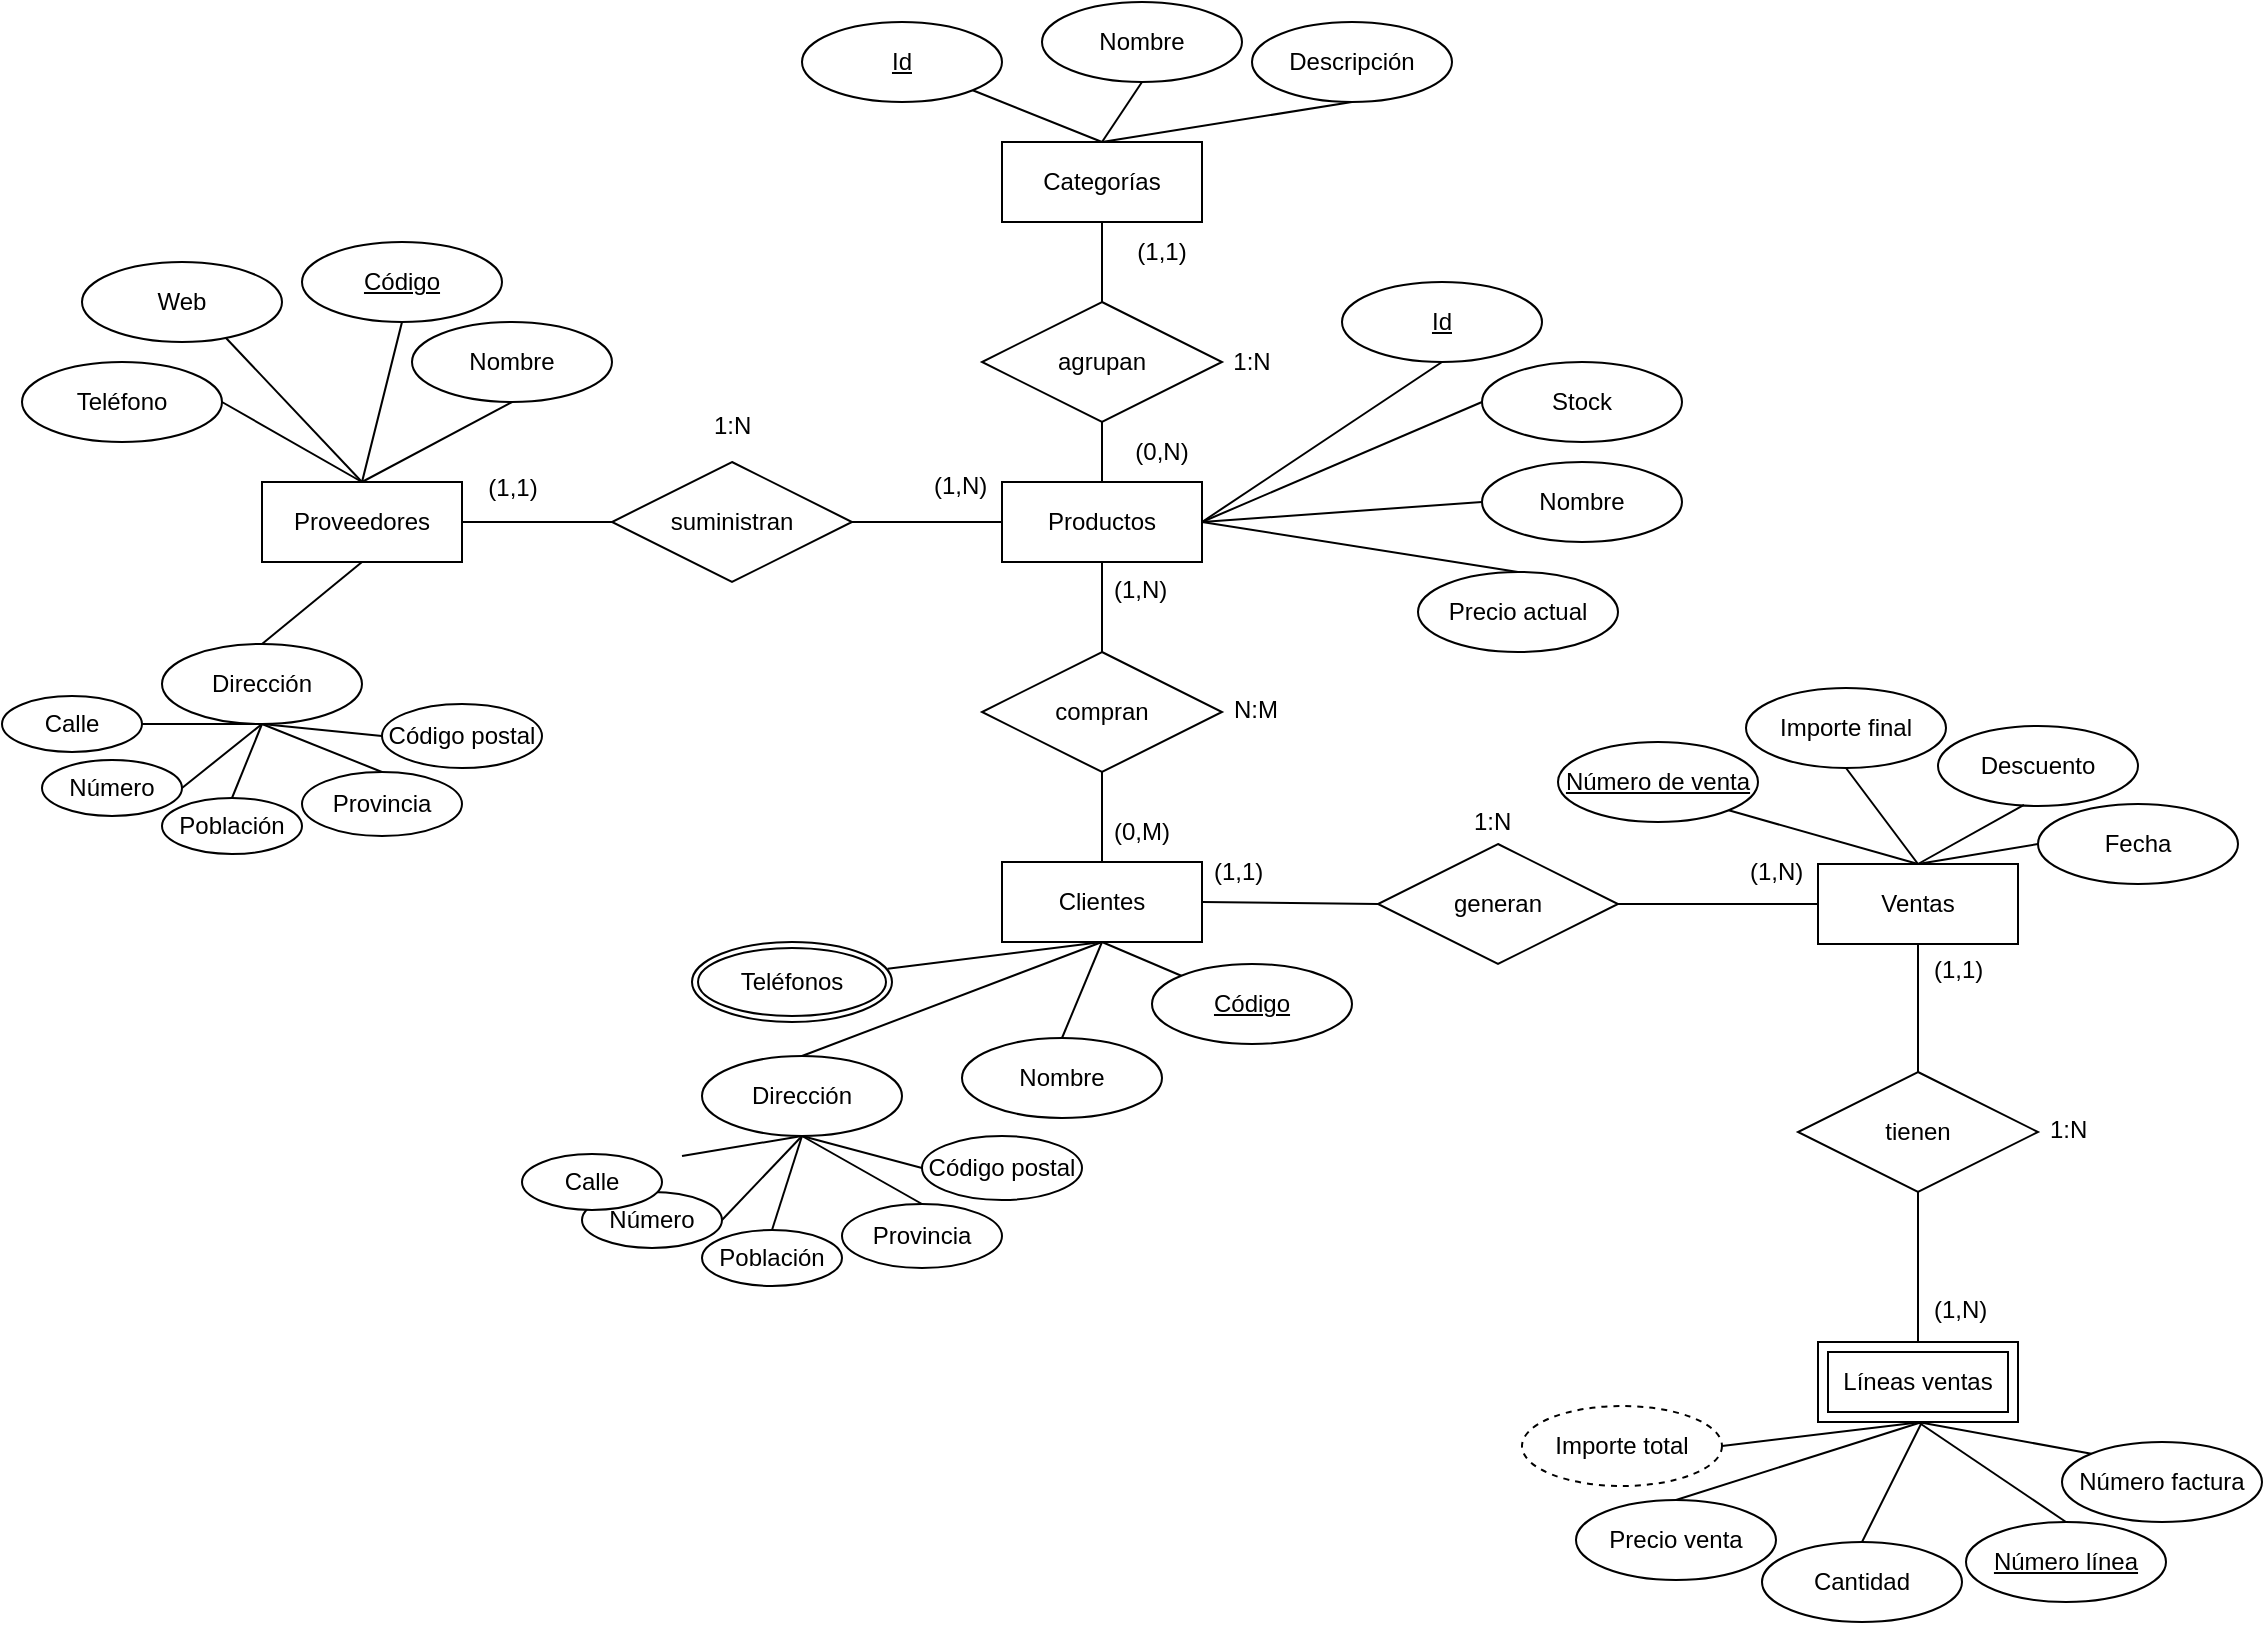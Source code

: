 <mxfile version="25.0.3">
  <diagram name="Page-1" id="Ynz6Q_ms0iytzOC9sSTn">
    <mxGraphModel dx="1050" dy="570" grid="1" gridSize="10" guides="1" tooltips="1" connect="1" arrows="1" fold="1" page="1" pageScale="1" pageWidth="1169" pageHeight="827" math="0" shadow="0">
      <root>
        <mxCell id="0" />
        <mxCell id="1" parent="0" />
        <mxCell id="-XFVrn_bKcjzjWk29BsW-2" value="Proveedores" style="whiteSpace=wrap;html=1;align=center;" parent="1" vertex="1">
          <mxGeometry x="130" y="240" width="100" height="40" as="geometry" />
        </mxCell>
        <mxCell id="-XFVrn_bKcjzjWk29BsW-3" value="Código" style="ellipse;whiteSpace=wrap;html=1;align=center;fontStyle=4;" parent="1" vertex="1">
          <mxGeometry x="150" y="120" width="100" height="40" as="geometry" />
        </mxCell>
        <mxCell id="-XFVrn_bKcjzjWk29BsW-4" value="Nombre" style="ellipse;whiteSpace=wrap;html=1;align=center;" parent="1" vertex="1">
          <mxGeometry x="205" y="160" width="100" height="40" as="geometry" />
        </mxCell>
        <mxCell id="-XFVrn_bKcjzjWk29BsW-5" value="Dirección" style="ellipse;whiteSpace=wrap;html=1;align=center;" parent="1" vertex="1">
          <mxGeometry x="80" y="321" width="100" height="40" as="geometry" />
        </mxCell>
        <mxCell id="-XFVrn_bKcjzjWk29BsW-6" value="Web" style="ellipse;whiteSpace=wrap;html=1;align=center;" parent="1" vertex="1">
          <mxGeometry x="40" y="130" width="100" height="40" as="geometry" />
        </mxCell>
        <mxCell id="-XFVrn_bKcjzjWk29BsW-7" value="Teléfonos" style="ellipse;shape=doubleEllipse;margin=3;whiteSpace=wrap;html=1;align=center;" parent="1" vertex="1">
          <mxGeometry x="345" y="470" width="100" height="40" as="geometry" />
        </mxCell>
        <mxCell id="-XFVrn_bKcjzjWk29BsW-9" value="Teléfono" style="ellipse;whiteSpace=wrap;html=1;align=center;" parent="1" vertex="1">
          <mxGeometry x="10" y="180" width="100" height="40" as="geometry" />
        </mxCell>
        <mxCell id="-XFVrn_bKcjzjWk29BsW-10" value="Clientes" style="whiteSpace=wrap;html=1;align=center;" parent="1" vertex="1">
          <mxGeometry x="500" y="430" width="100" height="40" as="geometry" />
        </mxCell>
        <mxCell id="-XFVrn_bKcjzjWk29BsW-12" value="Código" style="ellipse;whiteSpace=wrap;html=1;align=center;fontStyle=4;" parent="1" vertex="1">
          <mxGeometry x="575" y="481" width="100" height="40" as="geometry" />
        </mxCell>
        <mxCell id="-XFVrn_bKcjzjWk29BsW-13" value="Nombre" style="ellipse;whiteSpace=wrap;html=1;align=center;" parent="1" vertex="1">
          <mxGeometry x="480" y="518" width="100" height="40" as="geometry" />
        </mxCell>
        <mxCell id="-XFVrn_bKcjzjWk29BsW-20" value="Población" style="ellipse;whiteSpace=wrap;html=1;align=center;" parent="1" vertex="1">
          <mxGeometry x="80" y="398" width="70" height="28" as="geometry" />
        </mxCell>
        <mxCell id="-XFVrn_bKcjzjWk29BsW-21" value="Código postal" style="ellipse;whiteSpace=wrap;html=1;align=center;" parent="1" vertex="1">
          <mxGeometry x="190" y="351" width="80" height="32" as="geometry" />
        </mxCell>
        <mxCell id="-XFVrn_bKcjzjWk29BsW-22" value="Número" style="ellipse;whiteSpace=wrap;html=1;align=center;" parent="1" vertex="1">
          <mxGeometry x="20" y="379" width="70" height="28" as="geometry" />
        </mxCell>
        <mxCell id="-XFVrn_bKcjzjWk29BsW-23" value="Calle" style="ellipse;whiteSpace=wrap;html=1;align=center;" parent="1" vertex="1">
          <mxGeometry y="347" width="70" height="28" as="geometry" />
        </mxCell>
        <mxCell id="-XFVrn_bKcjzjWk29BsW-24" value="Provincia" style="ellipse;whiteSpace=wrap;html=1;align=center;" parent="1" vertex="1">
          <mxGeometry x="150" y="385" width="80" height="32" as="geometry" />
        </mxCell>
        <mxCell id="-XFVrn_bKcjzjWk29BsW-25" value="Productos" style="whiteSpace=wrap;html=1;align=center;" parent="1" vertex="1">
          <mxGeometry x="500" y="240" width="100" height="40" as="geometry" />
        </mxCell>
        <mxCell id="-XFVrn_bKcjzjWk29BsW-26" value="Id" style="ellipse;whiteSpace=wrap;html=1;align=center;fontStyle=4;" parent="1" vertex="1">
          <mxGeometry x="670" y="140" width="100" height="40" as="geometry" />
        </mxCell>
        <mxCell id="-XFVrn_bKcjzjWk29BsW-27" value="Nombre" style="ellipse;whiteSpace=wrap;html=1;align=center;autosize=0;" parent="1" vertex="1">
          <mxGeometry x="740" y="230" width="100" height="40" as="geometry" />
        </mxCell>
        <mxCell id="-XFVrn_bKcjzjWk29BsW-28" value="Precio actual" style="ellipse;whiteSpace=wrap;html=1;align=center;" parent="1" vertex="1">
          <mxGeometry x="708" y="285" width="100" height="40" as="geometry" />
        </mxCell>
        <mxCell id="-XFVrn_bKcjzjWk29BsW-29" value="Stock" style="ellipse;whiteSpace=wrap;html=1;align=center;" parent="1" vertex="1">
          <mxGeometry x="740" y="180" width="100" height="40" as="geometry" />
        </mxCell>
        <mxCell id="-XFVrn_bKcjzjWk29BsW-30" value="Categorías" style="whiteSpace=wrap;html=1;align=center;" parent="1" vertex="1">
          <mxGeometry x="500" y="70" width="100" height="40" as="geometry" />
        </mxCell>
        <mxCell id="-XFVrn_bKcjzjWk29BsW-31" value="Id" style="ellipse;whiteSpace=wrap;html=1;align=center;fontStyle=4;" parent="1" vertex="1">
          <mxGeometry x="400" y="10" width="100" height="40" as="geometry" />
        </mxCell>
        <mxCell id="-XFVrn_bKcjzjWk29BsW-32" value="Nombre" style="ellipse;whiteSpace=wrap;html=1;align=center;autosize=0;" parent="1" vertex="1">
          <mxGeometry x="520" width="100" height="40" as="geometry" />
        </mxCell>
        <mxCell id="-XFVrn_bKcjzjWk29BsW-33" value="Descripción" style="ellipse;whiteSpace=wrap;html=1;align=center;" parent="1" vertex="1">
          <mxGeometry x="625" y="10" width="100" height="40" as="geometry" />
        </mxCell>
        <mxCell id="-XFVrn_bKcjzjWk29BsW-34" value="Ventas" style="whiteSpace=wrap;html=1;align=center;" parent="1" vertex="1">
          <mxGeometry x="908" y="431" width="100" height="40" as="geometry" />
        </mxCell>
        <mxCell id="-XFVrn_bKcjzjWk29BsW-35" value="Número de venta" style="ellipse;whiteSpace=wrap;html=1;align=center;fontStyle=4;" parent="1" vertex="1">
          <mxGeometry x="778" y="370" width="100" height="40" as="geometry" />
        </mxCell>
        <mxCell id="-XFVrn_bKcjzjWk29BsW-36" value="Descuento" style="ellipse;whiteSpace=wrap;html=1;align=center;" parent="1" vertex="1">
          <mxGeometry x="968" y="362" width="100" height="40" as="geometry" />
        </mxCell>
        <mxCell id="-XFVrn_bKcjzjWk29BsW-37" value="Importe final" style="ellipse;whiteSpace=wrap;html=1;align=center;" parent="1" vertex="1">
          <mxGeometry x="872" y="343" width="100" height="40" as="geometry" />
        </mxCell>
        <mxCell id="-XFVrn_bKcjzjWk29BsW-38" value="Fecha" style="ellipse;whiteSpace=wrap;html=1;align=center;" parent="1" vertex="1">
          <mxGeometry x="1018" y="401" width="100" height="40" as="geometry" />
        </mxCell>
        <mxCell id="-XFVrn_bKcjzjWk29BsW-40" value="Precio venta" style="ellipse;whiteSpace=wrap;html=1;align=center;" parent="1" vertex="1">
          <mxGeometry x="787" y="749" width="100" height="40" as="geometry" />
        </mxCell>
        <mxCell id="-XFVrn_bKcjzjWk29BsW-41" value="Cantidad" style="ellipse;whiteSpace=wrap;html=1;align=center;" parent="1" vertex="1">
          <mxGeometry x="880" y="770" width="100" height="40" as="geometry" />
        </mxCell>
        <mxCell id="-XFVrn_bKcjzjWk29BsW-43" value="Importe total" style="ellipse;whiteSpace=wrap;html=1;align=center;dashed=1;" parent="1" vertex="1">
          <mxGeometry x="760" y="702" width="100" height="40" as="geometry" />
        </mxCell>
        <mxCell id="-XFVrn_bKcjzjWk29BsW-44" value="Número línea" style="ellipse;whiteSpace=wrap;html=1;align=center;fontStyle=4;" parent="1" vertex="1">
          <mxGeometry x="982" y="760" width="100" height="40" as="geometry" />
        </mxCell>
        <mxCell id="-XFVrn_bKcjzjWk29BsW-46" value="Número factura" style="ellipse;whiteSpace=wrap;html=1;align=center;" parent="1" vertex="1">
          <mxGeometry x="1030" y="720" width="100" height="40" as="geometry" />
        </mxCell>
        <mxCell id="-XFVrn_bKcjzjWk29BsW-47" value="agrupan" style="shape=rhombus;perimeter=rhombusPerimeter;whiteSpace=wrap;html=1;align=center;" parent="1" vertex="1">
          <mxGeometry x="490" y="150" width="120" height="60" as="geometry" />
        </mxCell>
        <mxCell id="-XFVrn_bKcjzjWk29BsW-49" value="" style="endArrow=none;html=1;rounded=0;entryX=0.5;entryY=0;entryDx=0;entryDy=0;" parent="1" source="-XFVrn_bKcjzjWk29BsW-30" target="-XFVrn_bKcjzjWk29BsW-47" edge="1">
          <mxGeometry relative="1" as="geometry">
            <mxPoint x="380" y="200" as="sourcePoint" />
            <mxPoint x="540" y="200" as="targetPoint" />
          </mxGeometry>
        </mxCell>
        <mxCell id="-XFVrn_bKcjzjWk29BsW-50" value="" style="endArrow=none;html=1;rounded=0;entryX=0.5;entryY=1;entryDx=0;entryDy=0;exitX=0.5;exitY=0;exitDx=0;exitDy=0;" parent="1" source="-XFVrn_bKcjzjWk29BsW-25" target="-XFVrn_bKcjzjWk29BsW-47" edge="1">
          <mxGeometry relative="1" as="geometry">
            <mxPoint x="380" y="170" as="sourcePoint" />
            <mxPoint x="540" y="170" as="targetPoint" />
          </mxGeometry>
        </mxCell>
        <mxCell id="-XFVrn_bKcjzjWk29BsW-51" value="" style="endArrow=none;html=1;rounded=0;entryX=0.5;entryY=0;entryDx=0;entryDy=0;" parent="1" source="-XFVrn_bKcjzjWk29BsW-31" target="-XFVrn_bKcjzjWk29BsW-30" edge="1">
          <mxGeometry relative="1" as="geometry">
            <mxPoint x="380" y="200" as="sourcePoint" />
            <mxPoint x="540" y="200" as="targetPoint" />
          </mxGeometry>
        </mxCell>
        <mxCell id="-XFVrn_bKcjzjWk29BsW-52" value="" style="endArrow=none;html=1;rounded=0;exitX=0.5;exitY=1;exitDx=0;exitDy=0;" parent="1" source="-XFVrn_bKcjzjWk29BsW-32" edge="1">
          <mxGeometry relative="1" as="geometry">
            <mxPoint x="380" y="200" as="sourcePoint" />
            <mxPoint x="550" y="70" as="targetPoint" />
          </mxGeometry>
        </mxCell>
        <mxCell id="-XFVrn_bKcjzjWk29BsW-53" value="" style="endArrow=none;html=1;rounded=0;exitX=0.5;exitY=1;exitDx=0;exitDy=0;entryX=0.5;entryY=0;entryDx=0;entryDy=0;" parent="1" source="-XFVrn_bKcjzjWk29BsW-33" target="-XFVrn_bKcjzjWk29BsW-30" edge="1">
          <mxGeometry relative="1" as="geometry">
            <mxPoint x="380" y="200" as="sourcePoint" />
            <mxPoint x="540" y="200" as="targetPoint" />
          </mxGeometry>
        </mxCell>
        <mxCell id="-XFVrn_bKcjzjWk29BsW-54" value="suministran" style="shape=rhombus;perimeter=rhombusPerimeter;whiteSpace=wrap;html=1;align=center;" parent="1" vertex="1">
          <mxGeometry x="305" y="230" width="120" height="60" as="geometry" />
        </mxCell>
        <mxCell id="-XFVrn_bKcjzjWk29BsW-55" value="" style="endArrow=none;html=1;rounded=0;exitX=1;exitY=0.5;exitDx=0;exitDy=0;entryX=0;entryY=0.5;entryDx=0;entryDy=0;" parent="1" source="-XFVrn_bKcjzjWk29BsW-2" target="-XFVrn_bKcjzjWk29BsW-54" edge="1">
          <mxGeometry relative="1" as="geometry">
            <mxPoint x="380" y="290" as="sourcePoint" />
            <mxPoint x="540" y="290" as="targetPoint" />
          </mxGeometry>
        </mxCell>
        <mxCell id="-XFVrn_bKcjzjWk29BsW-56" value="" style="endArrow=none;html=1;rounded=0;exitX=1;exitY=0.5;exitDx=0;exitDy=0;entryX=0;entryY=0.5;entryDx=0;entryDy=0;" parent="1" source="-XFVrn_bKcjzjWk29BsW-54" target="-XFVrn_bKcjzjWk29BsW-25" edge="1">
          <mxGeometry relative="1" as="geometry">
            <mxPoint x="380" y="290" as="sourcePoint" />
            <mxPoint x="540" y="290" as="targetPoint" />
          </mxGeometry>
        </mxCell>
        <mxCell id="-XFVrn_bKcjzjWk29BsW-57" value="" style="endArrow=none;html=1;rounded=0;exitX=0.5;exitY=1;exitDx=0;exitDy=0;entryX=0.5;entryY=0;entryDx=0;entryDy=0;" parent="1" source="-XFVrn_bKcjzjWk29BsW-4" target="-XFVrn_bKcjzjWk29BsW-2" edge="1">
          <mxGeometry relative="1" as="geometry">
            <mxPoint x="380" y="290" as="sourcePoint" />
            <mxPoint x="540" y="290" as="targetPoint" />
          </mxGeometry>
        </mxCell>
        <mxCell id="-XFVrn_bKcjzjWk29BsW-58" value="" style="endArrow=none;html=1;rounded=0;exitX=0.5;exitY=1;exitDx=0;exitDy=0;entryX=0.5;entryY=0;entryDx=0;entryDy=0;" parent="1" source="-XFVrn_bKcjzjWk29BsW-3" target="-XFVrn_bKcjzjWk29BsW-2" edge="1">
          <mxGeometry relative="1" as="geometry">
            <mxPoint x="380" y="290" as="sourcePoint" />
            <mxPoint x="540" y="290" as="targetPoint" />
          </mxGeometry>
        </mxCell>
        <mxCell id="-XFVrn_bKcjzjWk29BsW-59" value="" style="endArrow=none;html=1;rounded=0;exitX=0.72;exitY=0.95;exitDx=0;exitDy=0;exitPerimeter=0;" parent="1" source="-XFVrn_bKcjzjWk29BsW-6" edge="1">
          <mxGeometry relative="1" as="geometry">
            <mxPoint x="380" y="290" as="sourcePoint" />
            <mxPoint x="180" y="240" as="targetPoint" />
          </mxGeometry>
        </mxCell>
        <mxCell id="-XFVrn_bKcjzjWk29BsW-61" value="" style="endArrow=none;html=1;rounded=0;exitX=1;exitY=0.5;exitDx=0;exitDy=0;" parent="1" source="-XFVrn_bKcjzjWk29BsW-9" edge="1">
          <mxGeometry relative="1" as="geometry">
            <mxPoint x="380" y="290" as="sourcePoint" />
            <mxPoint x="180" y="240" as="targetPoint" />
          </mxGeometry>
        </mxCell>
        <mxCell id="-XFVrn_bKcjzjWk29BsW-62" value="" style="endArrow=none;html=1;rounded=0;exitX=0.5;exitY=1;exitDx=0;exitDy=0;entryX=0.5;entryY=0;entryDx=0;entryDy=0;" parent="1" source="-XFVrn_bKcjzjWk29BsW-2" target="-XFVrn_bKcjzjWk29BsW-5" edge="1">
          <mxGeometry relative="1" as="geometry">
            <mxPoint x="380" y="290" as="sourcePoint" />
            <mxPoint x="540" y="290" as="targetPoint" />
          </mxGeometry>
        </mxCell>
        <mxCell id="-XFVrn_bKcjzjWk29BsW-63" value="" style="endArrow=none;html=1;rounded=0;exitX=1;exitY=0.5;exitDx=0;exitDy=0;entryX=0.5;entryY=1;entryDx=0;entryDy=0;" parent="1" source="-XFVrn_bKcjzjWk29BsW-23" target="-XFVrn_bKcjzjWk29BsW-5" edge="1">
          <mxGeometry relative="1" as="geometry">
            <mxPoint x="420" y="317" as="sourcePoint" />
            <mxPoint x="580" y="317" as="targetPoint" />
          </mxGeometry>
        </mxCell>
        <mxCell id="-XFVrn_bKcjzjWk29BsW-64" value="" style="endArrow=none;html=1;rounded=0;exitX=1;exitY=0.5;exitDx=0;exitDy=0;entryX=0.5;entryY=1;entryDx=0;entryDy=0;" parent="1" source="-XFVrn_bKcjzjWk29BsW-22" target="-XFVrn_bKcjzjWk29BsW-5" edge="1">
          <mxGeometry relative="1" as="geometry">
            <mxPoint x="420" y="317" as="sourcePoint" />
            <mxPoint x="580" y="317" as="targetPoint" />
          </mxGeometry>
        </mxCell>
        <mxCell id="-XFVrn_bKcjzjWk29BsW-65" value="" style="endArrow=none;html=1;rounded=0;exitX=0.5;exitY=0;exitDx=0;exitDy=0;entryX=0.5;entryY=1;entryDx=0;entryDy=0;" parent="1" source="-XFVrn_bKcjzjWk29BsW-20" target="-XFVrn_bKcjzjWk29BsW-5" edge="1">
          <mxGeometry relative="1" as="geometry">
            <mxPoint x="420" y="317" as="sourcePoint" />
            <mxPoint x="580" y="317" as="targetPoint" />
          </mxGeometry>
        </mxCell>
        <mxCell id="-XFVrn_bKcjzjWk29BsW-66" value="" style="endArrow=none;html=1;rounded=0;exitX=0.5;exitY=0;exitDx=0;exitDy=0;entryX=0.5;entryY=1;entryDx=0;entryDy=0;" parent="1" source="-XFVrn_bKcjzjWk29BsW-24" target="-XFVrn_bKcjzjWk29BsW-5" edge="1">
          <mxGeometry relative="1" as="geometry">
            <mxPoint x="420" y="317" as="sourcePoint" />
            <mxPoint x="580" y="317" as="targetPoint" />
          </mxGeometry>
        </mxCell>
        <mxCell id="-XFVrn_bKcjzjWk29BsW-67" value="" style="endArrow=none;html=1;rounded=0;exitX=0.5;exitY=1;exitDx=0;exitDy=0;entryX=0;entryY=0.5;entryDx=0;entryDy=0;" parent="1" source="-XFVrn_bKcjzjWk29BsW-5" target="-XFVrn_bKcjzjWk29BsW-21" edge="1">
          <mxGeometry relative="1" as="geometry">
            <mxPoint x="200" y="377" as="sourcePoint" />
            <mxPoint x="250" y="377" as="targetPoint" />
          </mxGeometry>
        </mxCell>
        <mxCell id="-XFVrn_bKcjzjWk29BsW-68" value="compran" style="shape=rhombus;perimeter=rhombusPerimeter;whiteSpace=wrap;html=1;align=center;" parent="1" vertex="1">
          <mxGeometry x="490" y="325" width="120" height="60" as="geometry" />
        </mxCell>
        <mxCell id="-XFVrn_bKcjzjWk29BsW-75" value="generan" style="shape=rhombus;perimeter=rhombusPerimeter;whiteSpace=wrap;html=1;align=center;" parent="1" vertex="1">
          <mxGeometry x="688" y="421" width="120" height="60" as="geometry" />
        </mxCell>
        <mxCell id="-XFVrn_bKcjzjWk29BsW-76" value="" style="endArrow=none;html=1;rounded=0;exitX=0.5;exitY=1;exitDx=0;exitDy=0;entryX=0.5;entryY=0;entryDx=0;entryDy=0;" parent="1" source="-XFVrn_bKcjzjWk29BsW-25" target="-XFVrn_bKcjzjWk29BsW-68" edge="1">
          <mxGeometry relative="1" as="geometry">
            <mxPoint x="610" y="410" as="sourcePoint" />
            <mxPoint x="770" y="410" as="targetPoint" />
          </mxGeometry>
        </mxCell>
        <mxCell id="-XFVrn_bKcjzjWk29BsW-77" value="" style="endArrow=none;html=1;rounded=0;exitX=0.5;exitY=1;exitDx=0;exitDy=0;entryX=0.5;entryY=0;entryDx=0;entryDy=0;" parent="1" source="-XFVrn_bKcjzjWk29BsW-68" target="-XFVrn_bKcjzjWk29BsW-10" edge="1">
          <mxGeometry relative="1" as="geometry">
            <mxPoint x="600" y="373" as="sourcePoint" />
            <mxPoint x="540" y="373" as="targetPoint" />
          </mxGeometry>
        </mxCell>
        <mxCell id="-XFVrn_bKcjzjWk29BsW-91" value="Dirección" style="ellipse;whiteSpace=wrap;html=1;align=center;" parent="1" vertex="1">
          <mxGeometry x="350" y="527" width="100" height="40" as="geometry" />
        </mxCell>
        <mxCell id="-XFVrn_bKcjzjWk29BsW-92" value="Población" style="ellipse;whiteSpace=wrap;html=1;align=center;" parent="1" vertex="1">
          <mxGeometry x="350" y="614" width="70" height="28" as="geometry" />
        </mxCell>
        <mxCell id="-XFVrn_bKcjzjWk29BsW-93" value="Código postal" style="ellipse;whiteSpace=wrap;html=1;align=center;" parent="1" vertex="1">
          <mxGeometry x="460" y="567" width="80" height="32" as="geometry" />
        </mxCell>
        <mxCell id="-XFVrn_bKcjzjWk29BsW-94" value="Número" style="ellipse;whiteSpace=wrap;html=1;align=center;" parent="1" vertex="1">
          <mxGeometry x="290" y="595" width="70" height="28" as="geometry" />
        </mxCell>
        <mxCell id="-XFVrn_bKcjzjWk29BsW-95" value="Calle" style="ellipse;whiteSpace=wrap;html=1;align=center;" parent="1" vertex="1">
          <mxGeometry x="260" y="576" width="70" height="28" as="geometry" />
        </mxCell>
        <mxCell id="-XFVrn_bKcjzjWk29BsW-96" value="Provincia" style="ellipse;whiteSpace=wrap;html=1;align=center;" parent="1" vertex="1">
          <mxGeometry x="420" y="601" width="80" height="32" as="geometry" />
        </mxCell>
        <mxCell id="-XFVrn_bKcjzjWk29BsW-97" value="" style="endArrow=none;html=1;rounded=0;exitX=1;exitY=0.5;exitDx=0;exitDy=0;entryX=0.5;entryY=1;entryDx=0;entryDy=0;" parent="1" target="-XFVrn_bKcjzjWk29BsW-91" edge="1">
          <mxGeometry relative="1" as="geometry">
            <mxPoint x="340.0" y="577" as="sourcePoint" />
            <mxPoint x="850" y="533" as="targetPoint" />
          </mxGeometry>
        </mxCell>
        <mxCell id="-XFVrn_bKcjzjWk29BsW-98" value="" style="endArrow=none;html=1;rounded=0;exitX=1;exitY=0.5;exitDx=0;exitDy=0;entryX=0.5;entryY=1;entryDx=0;entryDy=0;" parent="1" source="-XFVrn_bKcjzjWk29BsW-94" target="-XFVrn_bKcjzjWk29BsW-91" edge="1">
          <mxGeometry relative="1" as="geometry">
            <mxPoint x="690" y="533" as="sourcePoint" />
            <mxPoint x="850" y="533" as="targetPoint" />
          </mxGeometry>
        </mxCell>
        <mxCell id="-XFVrn_bKcjzjWk29BsW-99" value="" style="endArrow=none;html=1;rounded=0;exitX=0.5;exitY=0;exitDx=0;exitDy=0;entryX=0.5;entryY=1;entryDx=0;entryDy=0;" parent="1" source="-XFVrn_bKcjzjWk29BsW-92" target="-XFVrn_bKcjzjWk29BsW-91" edge="1">
          <mxGeometry relative="1" as="geometry">
            <mxPoint x="690" y="533" as="sourcePoint" />
            <mxPoint x="850" y="533" as="targetPoint" />
          </mxGeometry>
        </mxCell>
        <mxCell id="-XFVrn_bKcjzjWk29BsW-100" value="" style="endArrow=none;html=1;rounded=0;exitX=0.5;exitY=0;exitDx=0;exitDy=0;entryX=0.5;entryY=1;entryDx=0;entryDy=0;" parent="1" source="-XFVrn_bKcjzjWk29BsW-96" target="-XFVrn_bKcjzjWk29BsW-91" edge="1">
          <mxGeometry relative="1" as="geometry">
            <mxPoint x="690" y="533" as="sourcePoint" />
            <mxPoint x="850" y="533" as="targetPoint" />
          </mxGeometry>
        </mxCell>
        <mxCell id="-XFVrn_bKcjzjWk29BsW-101" value="" style="endArrow=none;html=1;rounded=0;exitX=0.5;exitY=1;exitDx=0;exitDy=0;entryX=0;entryY=0.5;entryDx=0;entryDy=0;" parent="1" source="-XFVrn_bKcjzjWk29BsW-91" target="-XFVrn_bKcjzjWk29BsW-93" edge="1">
          <mxGeometry relative="1" as="geometry">
            <mxPoint x="470" y="593" as="sourcePoint" />
            <mxPoint x="520" y="593" as="targetPoint" />
          </mxGeometry>
        </mxCell>
        <mxCell id="-XFVrn_bKcjzjWk29BsW-103" value="" style="endArrow=none;html=1;rounded=0;exitX=0.5;exitY=1;exitDx=0;exitDy=0;entryX=0.5;entryY=0;entryDx=0;entryDy=0;" parent="1" source="-XFVrn_bKcjzjWk29BsW-10" target="-XFVrn_bKcjzjWk29BsW-91" edge="1">
          <mxGeometry relative="1" as="geometry">
            <mxPoint x="240" y="420" as="sourcePoint" />
            <mxPoint x="400" y="420" as="targetPoint" />
          </mxGeometry>
        </mxCell>
        <mxCell id="-XFVrn_bKcjzjWk29BsW-104" value="" style="endArrow=none;html=1;rounded=0;exitX=0.978;exitY=0.335;exitDx=0;exitDy=0;exitPerimeter=0;entryX=0.5;entryY=1;entryDx=0;entryDy=0;" parent="1" source="-XFVrn_bKcjzjWk29BsW-7" target="-XFVrn_bKcjzjWk29BsW-10" edge="1">
          <mxGeometry relative="1" as="geometry">
            <mxPoint x="240" y="420" as="sourcePoint" />
            <mxPoint x="550" y="480" as="targetPoint" />
          </mxGeometry>
        </mxCell>
        <mxCell id="-XFVrn_bKcjzjWk29BsW-106" value="" style="endArrow=none;html=1;rounded=0;exitX=0.5;exitY=0;exitDx=0;exitDy=0;entryX=0.5;entryY=1;entryDx=0;entryDy=0;" parent="1" source="-XFVrn_bKcjzjWk29BsW-13" target="-XFVrn_bKcjzjWk29BsW-10" edge="1">
          <mxGeometry relative="1" as="geometry">
            <mxPoint x="620" y="420" as="sourcePoint" />
            <mxPoint x="780" y="420" as="targetPoint" />
          </mxGeometry>
        </mxCell>
        <mxCell id="-XFVrn_bKcjzjWk29BsW-107" value="" style="endArrow=none;html=1;rounded=0;exitX=0.5;exitY=1;exitDx=0;exitDy=0;entryX=0;entryY=0;entryDx=0;entryDy=0;" parent="1" source="-XFVrn_bKcjzjWk29BsW-10" target="-XFVrn_bKcjzjWk29BsW-12" edge="1">
          <mxGeometry relative="1" as="geometry">
            <mxPoint x="620" y="420" as="sourcePoint" />
            <mxPoint x="780" y="420" as="targetPoint" />
          </mxGeometry>
        </mxCell>
        <mxCell id="-XFVrn_bKcjzjWk29BsW-108" value="" style="endArrow=none;html=1;rounded=0;exitX=1;exitY=0.5;exitDx=0;exitDy=0;entryX=0.5;entryY=0;entryDx=0;entryDy=0;" parent="1" source="-XFVrn_bKcjzjWk29BsW-25" target="-XFVrn_bKcjzjWk29BsW-28" edge="1">
          <mxGeometry relative="1" as="geometry">
            <mxPoint x="460" y="410" as="sourcePoint" />
            <mxPoint x="620" y="410" as="targetPoint" />
          </mxGeometry>
        </mxCell>
        <mxCell id="-XFVrn_bKcjzjWk29BsW-109" value="" style="endArrow=none;html=1;rounded=0;exitX=1;exitY=0.5;exitDx=0;exitDy=0;entryX=0;entryY=0.5;entryDx=0;entryDy=0;" parent="1" source="-XFVrn_bKcjzjWk29BsW-25" target="-XFVrn_bKcjzjWk29BsW-27" edge="1">
          <mxGeometry relative="1" as="geometry">
            <mxPoint x="460" y="410" as="sourcePoint" />
            <mxPoint x="620" y="410" as="targetPoint" />
          </mxGeometry>
        </mxCell>
        <mxCell id="-XFVrn_bKcjzjWk29BsW-110" value="" style="endArrow=none;html=1;rounded=0;exitX=1;exitY=0.5;exitDx=0;exitDy=0;entryX=0;entryY=0.5;entryDx=0;entryDy=0;" parent="1" source="-XFVrn_bKcjzjWk29BsW-25" target="-XFVrn_bKcjzjWk29BsW-29" edge="1">
          <mxGeometry relative="1" as="geometry">
            <mxPoint x="460" y="410" as="sourcePoint" />
            <mxPoint x="620" y="410" as="targetPoint" />
          </mxGeometry>
        </mxCell>
        <mxCell id="-XFVrn_bKcjzjWk29BsW-111" value="" style="endArrow=none;html=1;rounded=0;exitX=1;exitY=0.5;exitDx=0;exitDy=0;entryX=0.5;entryY=1;entryDx=0;entryDy=0;" parent="1" source="-XFVrn_bKcjzjWk29BsW-25" target="-XFVrn_bKcjzjWk29BsW-26" edge="1">
          <mxGeometry relative="1" as="geometry">
            <mxPoint x="460" y="410" as="sourcePoint" />
            <mxPoint x="620" y="410" as="targetPoint" />
          </mxGeometry>
        </mxCell>
        <mxCell id="-XFVrn_bKcjzjWk29BsW-112" value="" style="endArrow=none;html=1;rounded=0;exitX=1;exitY=0.5;exitDx=0;exitDy=0;entryX=0;entryY=0.5;entryDx=0;entryDy=0;" parent="1" source="-XFVrn_bKcjzjWk29BsW-10" target="-XFVrn_bKcjzjWk29BsW-75" edge="1">
          <mxGeometry relative="1" as="geometry">
            <mxPoint x="860" y="480" as="sourcePoint" />
            <mxPoint x="1020" y="480" as="targetPoint" />
          </mxGeometry>
        </mxCell>
        <mxCell id="-XFVrn_bKcjzjWk29BsW-113" value="" style="endArrow=none;html=1;rounded=0;exitX=1;exitY=0.5;exitDx=0;exitDy=0;entryX=0;entryY=0.5;entryDx=0;entryDy=0;" parent="1" source="-XFVrn_bKcjzjWk29BsW-75" target="-XFVrn_bKcjzjWk29BsW-34" edge="1">
          <mxGeometry relative="1" as="geometry">
            <mxPoint x="798" y="480" as="sourcePoint" />
            <mxPoint x="958" y="480" as="targetPoint" />
          </mxGeometry>
        </mxCell>
        <mxCell id="-XFVrn_bKcjzjWk29BsW-115" value="" style="endArrow=none;html=1;rounded=0;exitX=1;exitY=1;exitDx=0;exitDy=0;entryX=0.5;entryY=0;entryDx=0;entryDy=0;" parent="1" source="-XFVrn_bKcjzjWk29BsW-35" target="-XFVrn_bKcjzjWk29BsW-34" edge="1">
          <mxGeometry relative="1" as="geometry">
            <mxPoint x="838" y="397" as="sourcePoint" />
            <mxPoint x="958" y="480" as="targetPoint" />
          </mxGeometry>
        </mxCell>
        <mxCell id="-XFVrn_bKcjzjWk29BsW-116" value="" style="endArrow=none;html=1;rounded=0;exitX=0.5;exitY=1;exitDx=0;exitDy=0;entryX=0.5;entryY=0;entryDx=0;entryDy=0;" parent="1" source="-XFVrn_bKcjzjWk29BsW-37" target="-XFVrn_bKcjzjWk29BsW-34" edge="1">
          <mxGeometry relative="1" as="geometry">
            <mxPoint x="788" y="493" as="sourcePoint" />
            <mxPoint x="948" y="493" as="targetPoint" />
          </mxGeometry>
        </mxCell>
        <mxCell id="-XFVrn_bKcjzjWk29BsW-117" value="" style="endArrow=none;html=1;rounded=0;exitX=0.5;exitY=0;exitDx=0;exitDy=0;entryX=0.43;entryY=0.985;entryDx=0;entryDy=0;entryPerimeter=0;" parent="1" source="-XFVrn_bKcjzjWk29BsW-34" target="-XFVrn_bKcjzjWk29BsW-36" edge="1">
          <mxGeometry relative="1" as="geometry">
            <mxPoint x="788" y="493" as="sourcePoint" />
            <mxPoint x="948" y="493" as="targetPoint" />
          </mxGeometry>
        </mxCell>
        <mxCell id="-XFVrn_bKcjzjWk29BsW-118" value="" style="endArrow=none;html=1;rounded=0;exitX=0.5;exitY=0;exitDx=0;exitDy=0;entryX=0;entryY=0.5;entryDx=0;entryDy=0;" parent="1" source="-XFVrn_bKcjzjWk29BsW-34" target="-XFVrn_bKcjzjWk29BsW-38" edge="1">
          <mxGeometry relative="1" as="geometry">
            <mxPoint x="798" y="480" as="sourcePoint" />
            <mxPoint x="958" y="480" as="targetPoint" />
          </mxGeometry>
        </mxCell>
        <mxCell id="-XFVrn_bKcjzjWk29BsW-119" value="tienen" style="shape=rhombus;perimeter=rhombusPerimeter;whiteSpace=wrap;html=1;align=center;" parent="1" vertex="1">
          <mxGeometry x="898" y="535" width="120" height="60" as="geometry" />
        </mxCell>
        <mxCell id="-XFVrn_bKcjzjWk29BsW-120" value="" style="endArrow=none;html=1;rounded=0;exitX=0.5;exitY=1;exitDx=0;exitDy=0;entryX=0.5;entryY=0;entryDx=0;entryDy=0;" parent="1" source="-XFVrn_bKcjzjWk29BsW-34" target="-XFVrn_bKcjzjWk29BsW-119" edge="1">
          <mxGeometry relative="1" as="geometry">
            <mxPoint x="798" y="600" as="sourcePoint" />
            <mxPoint x="958" y="530" as="targetPoint" />
          </mxGeometry>
        </mxCell>
        <mxCell id="-XFVrn_bKcjzjWk29BsW-122" value="" style="endArrow=none;html=1;rounded=0;entryX=0.5;entryY=1;entryDx=0;entryDy=0;exitX=0.5;exitY=0;exitDx=0;exitDy=0;" parent="1" target="-XFVrn_bKcjzjWk29BsW-119" edge="1">
          <mxGeometry relative="1" as="geometry">
            <mxPoint x="958" y="670" as="sourcePoint" />
            <mxPoint x="958" y="600" as="targetPoint" />
          </mxGeometry>
        </mxCell>
        <mxCell id="-XFVrn_bKcjzjWk29BsW-123" value="" style="endArrow=none;html=1;rounded=0;entryX=0.5;entryY=1;entryDx=0;entryDy=0;exitX=0;exitY=0;exitDx=0;exitDy=0;" parent="1" source="-XFVrn_bKcjzjWk29BsW-46" edge="1">
          <mxGeometry relative="1" as="geometry">
            <mxPoint x="798" y="720" as="sourcePoint" />
            <mxPoint x="958" y="710" as="targetPoint" />
          </mxGeometry>
        </mxCell>
        <mxCell id="-XFVrn_bKcjzjWk29BsW-124" value="" style="endArrow=none;html=1;rounded=0;exitX=0.5;exitY=1;exitDx=0;exitDy=0;entryX=0.5;entryY=0;entryDx=0;entryDy=0;" parent="1" target="-XFVrn_bKcjzjWk29BsW-44" edge="1">
          <mxGeometry relative="1" as="geometry">
            <mxPoint x="958" y="710" as="sourcePoint" />
            <mxPoint x="1020" y="690" as="targetPoint" />
          </mxGeometry>
        </mxCell>
        <mxCell id="-XFVrn_bKcjzjWk29BsW-125" value="" style="endArrow=none;html=1;rounded=0;exitX=0.5;exitY=0;exitDx=0;exitDy=0;" parent="1" source="-XFVrn_bKcjzjWk29BsW-41" edge="1">
          <mxGeometry relative="1" as="geometry">
            <mxPoint x="860" y="690" as="sourcePoint" />
            <mxPoint x="960" y="710" as="targetPoint" />
          </mxGeometry>
        </mxCell>
        <mxCell id="-XFVrn_bKcjzjWk29BsW-126" value="" style="endArrow=none;html=1;rounded=0;exitX=0.5;exitY=0;exitDx=0;exitDy=0;" parent="1" source="-XFVrn_bKcjzjWk29BsW-40" edge="1">
          <mxGeometry relative="1" as="geometry">
            <mxPoint x="860" y="690" as="sourcePoint" />
            <mxPoint x="960" y="710" as="targetPoint" />
          </mxGeometry>
        </mxCell>
        <mxCell id="-XFVrn_bKcjzjWk29BsW-127" value="" style="endArrow=none;html=1;rounded=0;exitX=1;exitY=0.5;exitDx=0;exitDy=0;" parent="1" source="-XFVrn_bKcjzjWk29BsW-43" edge="1">
          <mxGeometry relative="1" as="geometry">
            <mxPoint x="860" y="690" as="sourcePoint" />
            <mxPoint x="960" y="710" as="targetPoint" />
          </mxGeometry>
        </mxCell>
        <mxCell id="-XFVrn_bKcjzjWk29BsW-128" value="(1,1)" style="text;html=1;align=center;verticalAlign=middle;resizable=0;points=[];autosize=1;strokeColor=none;fillColor=none;" parent="1" vertex="1">
          <mxGeometry x="230" y="228" width="50" height="30" as="geometry" />
        </mxCell>
        <mxCell id="-XFVrn_bKcjzjWk29BsW-133" value="(1,N)" style="text;strokeColor=none;fillColor=none;spacingLeft=4;spacingRight=4;overflow=hidden;rotatable=0;points=[[0,0.5],[1,0.5]];portConstraint=eastwest;fontSize=12;whiteSpace=wrap;html=1;" parent="1" vertex="1">
          <mxGeometry x="460" y="228" width="40" height="30" as="geometry" />
        </mxCell>
        <mxCell id="-XFVrn_bKcjzjWk29BsW-134" value="1:N" style="text;strokeColor=none;fillColor=none;spacingLeft=4;spacingRight=4;overflow=hidden;rotatable=0;points=[[0,0.5],[1,0.5]];portConstraint=eastwest;fontSize=12;whiteSpace=wrap;html=1;" parent="1" vertex="1">
          <mxGeometry x="350" y="198" width="40" height="30" as="geometry" />
        </mxCell>
        <mxCell id="B_uVz-ax8nGV0gV0j5y4-1" value="(1,1)" style="text;html=1;align=center;verticalAlign=middle;whiteSpace=wrap;rounded=0;" parent="1" vertex="1">
          <mxGeometry x="550" y="110" width="60" height="30" as="geometry" />
        </mxCell>
        <mxCell id="B_uVz-ax8nGV0gV0j5y4-2" value="(0,N)" style="text;html=1;align=center;verticalAlign=middle;whiteSpace=wrap;rounded=0;" parent="1" vertex="1">
          <mxGeometry x="550" y="210" width="60" height="30" as="geometry" />
        </mxCell>
        <mxCell id="B_uVz-ax8nGV0gV0j5y4-3" value="1:N" style="text;html=1;align=center;verticalAlign=middle;whiteSpace=wrap;rounded=0;" parent="1" vertex="1">
          <mxGeometry x="595" y="165" width="60" height="30" as="geometry" />
        </mxCell>
        <mxCell id="B_uVz-ax8nGV0gV0j5y4-6" value="(0,M)" style="text;strokeColor=none;fillColor=none;spacingLeft=4;spacingRight=4;overflow=hidden;rotatable=0;points=[[0,0.5],[1,0.5]];portConstraint=eastwest;fontSize=12;whiteSpace=wrap;html=1;" parent="1" vertex="1">
          <mxGeometry x="550" y="401" width="40" height="30" as="geometry" />
        </mxCell>
        <mxCell id="B_uVz-ax8nGV0gV0j5y4-8" value="(1,N)" style="text;strokeColor=none;fillColor=none;spacingLeft=4;spacingRight=4;overflow=hidden;rotatable=0;points=[[0,0.5],[1,0.5]];portConstraint=eastwest;fontSize=12;whiteSpace=wrap;html=1;" parent="1" vertex="1">
          <mxGeometry x="550" y="280" width="40" height="30" as="geometry" />
        </mxCell>
        <mxCell id="B_uVz-ax8nGV0gV0j5y4-9" value="N:M" style="text;strokeColor=none;fillColor=none;spacingLeft=4;spacingRight=4;overflow=hidden;rotatable=0;points=[[0,0.5],[1,0.5]];portConstraint=eastwest;fontSize=12;whiteSpace=wrap;html=1;" parent="1" vertex="1">
          <mxGeometry x="610" y="340" width="40" height="30" as="geometry" />
        </mxCell>
        <mxCell id="B_uVz-ax8nGV0gV0j5y4-11" value="(1,N)" style="text;strokeColor=none;fillColor=none;spacingLeft=4;spacingRight=4;overflow=hidden;rotatable=0;points=[[0,0.5],[1,0.5]];portConstraint=eastwest;fontSize=12;whiteSpace=wrap;html=1;" parent="1" vertex="1">
          <mxGeometry x="868" y="421" width="40" height="30" as="geometry" />
        </mxCell>
        <mxCell id="B_uVz-ax8nGV0gV0j5y4-12" value="(1,1)" style="text;strokeColor=none;fillColor=none;spacingLeft=4;spacingRight=4;overflow=hidden;rotatable=0;points=[[0,0.5],[1,0.5]];portConstraint=eastwest;fontSize=12;whiteSpace=wrap;html=1;" parent="1" vertex="1">
          <mxGeometry x="600" y="421" width="40" height="30" as="geometry" />
        </mxCell>
        <mxCell id="B_uVz-ax8nGV0gV0j5y4-13" value="1:N" style="text;strokeColor=none;fillColor=none;spacingLeft=4;spacingRight=4;overflow=hidden;rotatable=0;points=[[0,0.5],[1,0.5]];portConstraint=eastwest;fontSize=12;whiteSpace=wrap;html=1;" parent="1" vertex="1">
          <mxGeometry x="730" y="396" width="40" height="30" as="geometry" />
        </mxCell>
        <mxCell id="B_uVz-ax8nGV0gV0j5y4-14" value="(1,N)" style="text;strokeColor=none;fillColor=none;spacingLeft=4;spacingRight=4;overflow=hidden;rotatable=0;points=[[0,0.5],[1,0.5]];portConstraint=eastwest;fontSize=12;whiteSpace=wrap;html=1;" parent="1" vertex="1">
          <mxGeometry x="960" y="640" width="40" height="30" as="geometry" />
        </mxCell>
        <mxCell id="B_uVz-ax8nGV0gV0j5y4-15" value="(1,1)" style="text;strokeColor=none;fillColor=none;spacingLeft=4;spacingRight=4;overflow=hidden;rotatable=0;points=[[0,0.5],[1,0.5]];portConstraint=eastwest;fontSize=12;whiteSpace=wrap;html=1;" parent="1" vertex="1">
          <mxGeometry x="960" y="470" width="40" height="30" as="geometry" />
        </mxCell>
        <mxCell id="B_uVz-ax8nGV0gV0j5y4-16" value="1:N" style="text;strokeColor=none;fillColor=none;spacingLeft=4;spacingRight=4;overflow=hidden;rotatable=0;points=[[0,0.5],[1,0.5]];portConstraint=eastwest;fontSize=12;whiteSpace=wrap;html=1;" parent="1" vertex="1">
          <mxGeometry x="1018" y="550" width="40" height="30" as="geometry" />
        </mxCell>
        <mxCell id="MHe8Pj3etnwmj9GNLRgx-1" value="Líneas ventas" style="shape=ext;margin=3;double=1;whiteSpace=wrap;html=1;align=center;" vertex="1" parent="1">
          <mxGeometry x="908" y="670" width="100" height="40" as="geometry" />
        </mxCell>
      </root>
    </mxGraphModel>
  </diagram>
</mxfile>
